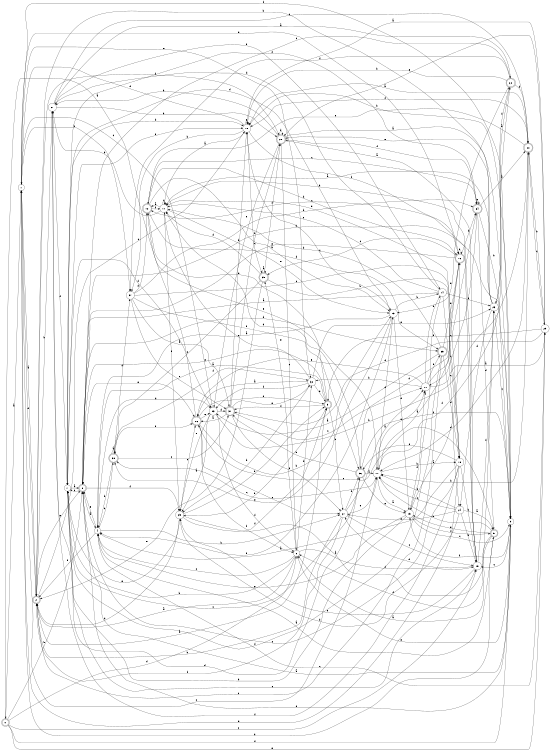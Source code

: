 digraph n32_8 {
__start0 [label="" shape="none"];

rankdir=LR;
size="8,5";

s0 [style="rounded,filled", color="black", fillcolor="white" shape="doublecircle", label="0"];
s1 [style="filled", color="black", fillcolor="white" shape="circle", label="1"];
s2 [style="rounded,filled", color="black", fillcolor="white" shape="doublecircle", label="2"];
s3 [style="rounded,filled", color="black", fillcolor="white" shape="doublecircle", label="3"];
s4 [style="filled", color="black", fillcolor="white" shape="circle", label="4"];
s5 [style="rounded,filled", color="black", fillcolor="white" shape="doublecircle", label="5"];
s6 [style="filled", color="black", fillcolor="white" shape="circle", label="6"];
s7 [style="filled", color="black", fillcolor="white" shape="circle", label="7"];
s8 [style="rounded,filled", color="black", fillcolor="white" shape="doublecircle", label="8"];
s9 [style="filled", color="black", fillcolor="white" shape="circle", label="9"];
s10 [style="filled", color="black", fillcolor="white" shape="circle", label="10"];
s11 [style="filled", color="black", fillcolor="white" shape="circle", label="11"];
s12 [style="rounded,filled", color="black", fillcolor="white" shape="doublecircle", label="12"];
s13 [style="filled", color="black", fillcolor="white" shape="circle", label="13"];
s14 [style="filled", color="black", fillcolor="white" shape="circle", label="14"];
s15 [style="filled", color="black", fillcolor="white" shape="circle", label="15"];
s16 [style="rounded,filled", color="black", fillcolor="white" shape="doublecircle", label="16"];
s17 [style="filled", color="black", fillcolor="white" shape="circle", label="17"];
s18 [style="filled", color="black", fillcolor="white" shape="circle", label="18"];
s19 [style="filled", color="black", fillcolor="white" shape="circle", label="19"];
s20 [style="rounded,filled", color="black", fillcolor="white" shape="doublecircle", label="20"];
s21 [style="filled", color="black", fillcolor="white" shape="circle", label="21"];
s22 [style="rounded,filled", color="black", fillcolor="white" shape="doublecircle", label="22"];
s23 [style="filled", color="black", fillcolor="white" shape="circle", label="23"];
s24 [style="filled", color="black", fillcolor="white" shape="circle", label="24"];
s25 [style="filled", color="black", fillcolor="white" shape="circle", label="25"];
s26 [style="rounded,filled", color="black", fillcolor="white" shape="doublecircle", label="26"];
s27 [style="filled", color="black", fillcolor="white" shape="circle", label="27"];
s28 [style="filled", color="black", fillcolor="white" shape="circle", label="28"];
s29 [style="filled", color="black", fillcolor="white" shape="circle", label="29"];
s30 [style="rounded,filled", color="black", fillcolor="white" shape="doublecircle", label="30"];
s31 [style="rounded,filled", color="black", fillcolor="white" shape="doublecircle", label="31"];
s32 [style="filled", color="black", fillcolor="white" shape="circle", label="32"];
s33 [style="filled", color="black", fillcolor="white" shape="circle", label="33"];
s34 [style="rounded,filled", color="black", fillcolor="white" shape="doublecircle", label="34"];
s35 [style="rounded,filled", color="black", fillcolor="white" shape="doublecircle", label="35"];
s36 [style="rounded,filled", color="black", fillcolor="white" shape="doublecircle", label="36"];
s37 [style="filled", color="black", fillcolor="white" shape="circle", label="37"];
s38 [style="rounded,filled", color="black", fillcolor="white" shape="doublecircle", label="38"];
s39 [style="rounded,filled", color="black", fillcolor="white" shape="doublecircle", label="39"];
s0 -> s1 [label="a"];
s0 -> s8 [label="b"];
s0 -> s19 [label="c"];
s0 -> s6 [label="d"];
s0 -> s29 [label="e"];
s0 -> s9 [label="f"];
s1 -> s2 [label="a"];
s1 -> s37 [label="b"];
s1 -> s17 [label="c"];
s1 -> s16 [label="d"];
s1 -> s32 [label="e"];
s1 -> s9 [label="f"];
s2 -> s3 [label="a"];
s2 -> s21 [label="b"];
s2 -> s10 [label="c"];
s2 -> s1 [label="d"];
s2 -> s8 [label="e"];
s2 -> s20 [label="f"];
s3 -> s4 [label="a"];
s3 -> s25 [label="b"];
s3 -> s27 [label="c"];
s3 -> s12 [label="d"];
s3 -> s8 [label="e"];
s3 -> s31 [label="f"];
s4 -> s5 [label="a"];
s4 -> s27 [label="b"];
s4 -> s38 [label="c"];
s4 -> s33 [label="d"];
s4 -> s8 [label="e"];
s4 -> s2 [label="f"];
s5 -> s6 [label="a"];
s5 -> s17 [label="b"];
s5 -> s26 [label="c"];
s5 -> s1 [label="d"];
s5 -> s15 [label="e"];
s5 -> s6 [label="f"];
s6 -> s2 [label="a"];
s6 -> s7 [label="b"];
s6 -> s4 [label="c"];
s6 -> s32 [label="d"];
s6 -> s39 [label="e"];
s6 -> s19 [label="f"];
s7 -> s8 [label="a"];
s7 -> s10 [label="b"];
s7 -> s19 [label="c"];
s7 -> s13 [label="d"];
s7 -> s10 [label="e"];
s7 -> s33 [label="f"];
s8 -> s4 [label="a"];
s8 -> s9 [label="b"];
s8 -> s7 [label="c"];
s8 -> s35 [label="d"];
s8 -> s26 [label="e"];
s8 -> s25 [label="f"];
s9 -> s8 [label="a"];
s9 -> s10 [label="b"];
s9 -> s19 [label="c"];
s9 -> s8 [label="d"];
s9 -> s6 [label="e"];
s9 -> s15 [label="f"];
s10 -> s11 [label="a"];
s10 -> s37 [label="b"];
s10 -> s39 [label="c"];
s10 -> s1 [label="d"];
s10 -> s10 [label="e"];
s10 -> s16 [label="f"];
s11 -> s12 [label="a"];
s11 -> s21 [label="b"];
s11 -> s11 [label="c"];
s11 -> s18 [label="d"];
s11 -> s13 [label="e"];
s11 -> s25 [label="f"];
s12 -> s13 [label="a"];
s12 -> s16 [label="b"];
s12 -> s34 [label="c"];
s12 -> s35 [label="d"];
s12 -> s17 [label="e"];
s12 -> s11 [label="f"];
s13 -> s4 [label="a"];
s13 -> s14 [label="b"];
s13 -> s10 [label="c"];
s13 -> s15 [label="d"];
s13 -> s38 [label="e"];
s13 -> s4 [label="f"];
s14 -> s8 [label="a"];
s14 -> s15 [label="b"];
s14 -> s24 [label="c"];
s14 -> s21 [label="d"];
s14 -> s11 [label="e"];
s14 -> s23 [label="f"];
s15 -> s16 [label="a"];
s15 -> s7 [label="b"];
s15 -> s9 [label="c"];
s15 -> s28 [label="d"];
s15 -> s4 [label="e"];
s15 -> s5 [label="f"];
s16 -> s17 [label="a"];
s16 -> s16 [label="b"];
s16 -> s39 [label="c"];
s16 -> s36 [label="d"];
s16 -> s8 [label="e"];
s16 -> s34 [label="f"];
s17 -> s15 [label="a"];
s17 -> s18 [label="b"];
s17 -> s38 [label="c"];
s17 -> s13 [label="d"];
s17 -> s28 [label="e"];
s17 -> s22 [label="f"];
s18 -> s4 [label="a"];
s18 -> s19 [label="b"];
s18 -> s8 [label="c"];
s18 -> s1 [label="d"];
s18 -> s36 [label="e"];
s18 -> s21 [label="f"];
s19 -> s20 [label="a"];
s19 -> s11 [label="b"];
s19 -> s12 [label="c"];
s19 -> s27 [label="d"];
s19 -> s25 [label="e"];
s19 -> s23 [label="f"];
s20 -> s9 [label="a"];
s20 -> s21 [label="b"];
s20 -> s6 [label="c"];
s20 -> s20 [label="d"];
s20 -> s33 [label="e"];
s20 -> s34 [label="f"];
s21 -> s22 [label="a"];
s21 -> s20 [label="b"];
s21 -> s30 [label="c"];
s21 -> s36 [label="d"];
s21 -> s14 [label="e"];
s21 -> s7 [label="f"];
s22 -> s23 [label="a"];
s22 -> s10 [label="b"];
s22 -> s8 [label="c"];
s22 -> s30 [label="d"];
s22 -> s13 [label="e"];
s22 -> s37 [label="f"];
s23 -> s11 [label="a"];
s23 -> s2 [label="b"];
s23 -> s9 [label="c"];
s23 -> s24 [label="d"];
s23 -> s20 [label="e"];
s23 -> s22 [label="f"];
s24 -> s5 [label="a"];
s24 -> s19 [label="b"];
s24 -> s17 [label="c"];
s24 -> s25 [label="d"];
s24 -> s27 [label="e"];
s24 -> s17 [label="f"];
s25 -> s23 [label="a"];
s25 -> s3 [label="b"];
s25 -> s26 [label="c"];
s25 -> s2 [label="d"];
s25 -> s7 [label="e"];
s25 -> s3 [label="f"];
s26 -> s0 [label="a"];
s26 -> s13 [label="b"];
s26 -> s27 [label="c"];
s26 -> s3 [label="d"];
s26 -> s33 [label="e"];
s26 -> s6 [label="f"];
s27 -> s28 [label="a"];
s27 -> s2 [label="b"];
s27 -> s19 [label="c"];
s27 -> s36 [label="d"];
s27 -> s17 [label="e"];
s27 -> s2 [label="f"];
s28 -> s29 [label="a"];
s28 -> s32 [label="b"];
s28 -> s34 [label="c"];
s28 -> s14 [label="d"];
s28 -> s26 [label="e"];
s28 -> s35 [label="f"];
s29 -> s10 [label="a"];
s29 -> s30 [label="b"];
s29 -> s4 [label="c"];
s29 -> s31 [label="d"];
s29 -> s20 [label="e"];
s29 -> s3 [label="f"];
s30 -> s10 [label="a"];
s30 -> s17 [label="b"];
s30 -> s29 [label="c"];
s30 -> s17 [label="d"];
s30 -> s12 [label="e"];
s30 -> s10 [label="f"];
s31 -> s26 [label="a"];
s31 -> s10 [label="b"];
s31 -> s28 [label="c"];
s31 -> s20 [label="d"];
s31 -> s32 [label="e"];
s31 -> s27 [label="f"];
s32 -> s26 [label="a"];
s32 -> s25 [label="b"];
s32 -> s11 [label="c"];
s32 -> s3 [label="d"];
s32 -> s23 [label="e"];
s32 -> s33 [label="f"];
s33 -> s25 [label="a"];
s33 -> s30 [label="b"];
s33 -> s1 [label="c"];
s33 -> s31 [label="d"];
s33 -> s25 [label="e"];
s33 -> s6 [label="f"];
s34 -> s30 [label="a"];
s34 -> s9 [label="b"];
s34 -> s28 [label="c"];
s34 -> s5 [label="d"];
s34 -> s34 [label="e"];
s34 -> s7 [label="f"];
s35 -> s33 [label="a"];
s35 -> s11 [label="b"];
s35 -> s2 [label="c"];
s35 -> s18 [label="d"];
s35 -> s16 [label="e"];
s35 -> s7 [label="f"];
s36 -> s17 [label="a"];
s36 -> s31 [label="b"];
s36 -> s7 [label="c"];
s36 -> s11 [label="d"];
s36 -> s15 [label="e"];
s36 -> s9 [label="f"];
s37 -> s31 [label="a"];
s37 -> s34 [label="b"];
s37 -> s18 [label="c"];
s37 -> s12 [label="d"];
s37 -> s31 [label="e"];
s37 -> s36 [label="f"];
s38 -> s38 [label="a"];
s38 -> s4 [label="b"];
s38 -> s31 [label="c"];
s38 -> s37 [label="d"];
s38 -> s26 [label="e"];
s38 -> s32 [label="f"];
s39 -> s39 [label="a"];
s39 -> s18 [label="b"];
s39 -> s38 [label="c"];
s39 -> s11 [label="d"];
s39 -> s2 [label="e"];
s39 -> s20 [label="f"];

}